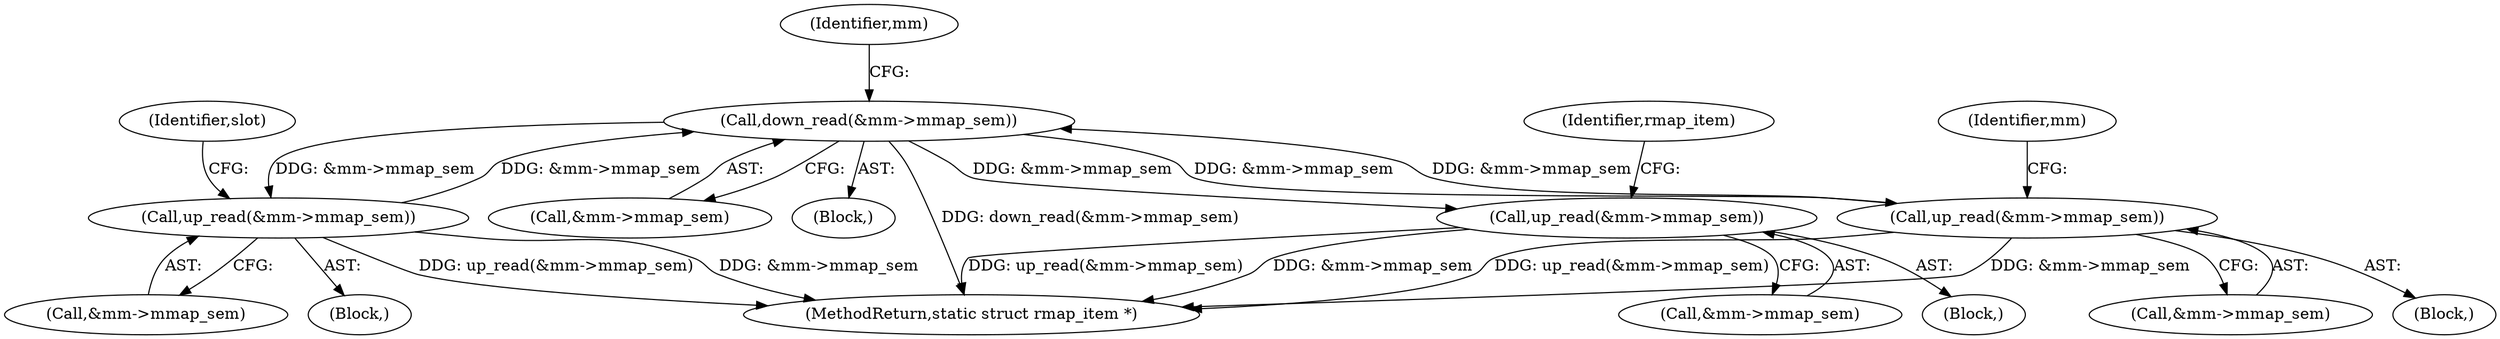 digraph "0_linux_2b472611a32a72f4a118c069c2d62a1a3f087afd@API" {
"1000317" [label="(Call,up_read(&mm->mmap_sem))"];
"1000172" [label="(Call,down_read(&mm->mmap_sem))"];
"1000386" [label="(Call,up_read(&mm->mmap_sem))"];
"1000398" [label="(Call,up_read(&mm->mmap_sem))"];
"1000364" [label="(Block,)"];
"1000173" [label="(Call,&mm->mmap_sem)"];
"1000399" [label="(Call,&mm->mmap_sem)"];
"1000318" [label="(Call,&mm->mmap_sem)"];
"1000386" [label="(Call,up_read(&mm->mmap_sem))"];
"1000317" [label="(Call,up_read(&mm->mmap_sem))"];
"1000107" [label="(Block,)"];
"1000398" [label="(Call,up_read(&mm->mmap_sem))"];
"1000172" [label="(Call,down_read(&mm->mmap_sem))"];
"1000394" [label="(Block,)"];
"1000179" [label="(Identifier,mm)"];
"1000404" [label="(Identifier,slot)"];
"1000387" [label="(Call,&mm->mmap_sem)"];
"1000323" [label="(Identifier,rmap_item)"];
"1000420" [label="(MethodReturn,static struct rmap_item *)"];
"1000276" [label="(Block,)"];
"1000392" [label="(Identifier,mm)"];
"1000317" -> "1000276"  [label="AST: "];
"1000317" -> "1000318"  [label="CFG: "];
"1000318" -> "1000317"  [label="AST: "];
"1000323" -> "1000317"  [label="CFG: "];
"1000317" -> "1000420"  [label="DDG: &mm->mmap_sem"];
"1000317" -> "1000420"  [label="DDG: up_read(&mm->mmap_sem)"];
"1000172" -> "1000317"  [label="DDG: &mm->mmap_sem"];
"1000172" -> "1000107"  [label="AST: "];
"1000172" -> "1000173"  [label="CFG: "];
"1000173" -> "1000172"  [label="AST: "];
"1000179" -> "1000172"  [label="CFG: "];
"1000172" -> "1000420"  [label="DDG: down_read(&mm->mmap_sem)"];
"1000386" -> "1000172"  [label="DDG: &mm->mmap_sem"];
"1000398" -> "1000172"  [label="DDG: &mm->mmap_sem"];
"1000172" -> "1000386"  [label="DDG: &mm->mmap_sem"];
"1000172" -> "1000398"  [label="DDG: &mm->mmap_sem"];
"1000386" -> "1000364"  [label="AST: "];
"1000386" -> "1000387"  [label="CFG: "];
"1000387" -> "1000386"  [label="AST: "];
"1000392" -> "1000386"  [label="CFG: "];
"1000386" -> "1000420"  [label="DDG: &mm->mmap_sem"];
"1000386" -> "1000420"  [label="DDG: up_read(&mm->mmap_sem)"];
"1000398" -> "1000394"  [label="AST: "];
"1000398" -> "1000399"  [label="CFG: "];
"1000399" -> "1000398"  [label="AST: "];
"1000404" -> "1000398"  [label="CFG: "];
"1000398" -> "1000420"  [label="DDG: up_read(&mm->mmap_sem)"];
"1000398" -> "1000420"  [label="DDG: &mm->mmap_sem"];
}
